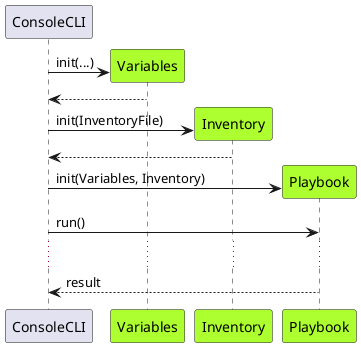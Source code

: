@startuml

participant ConsoleCLI
participant Variables #GreenYellow
participant Inventory #GreenYellow
participant Playbook #GreenYellow

create Variables
ConsoleCLI -> Variables: init(...)
Variables --> ConsoleCLI
create Inventory
ConsoleCLI -> Inventory: init(InventoryFile)
Inventory --> ConsoleCLI
create Playbook
ConsoleCLI -> Playbook: init(Variables, Inventory)
ConsoleCLI -> Playbook: run()
...
Playbook --> ConsoleCLI: result

@enduml
